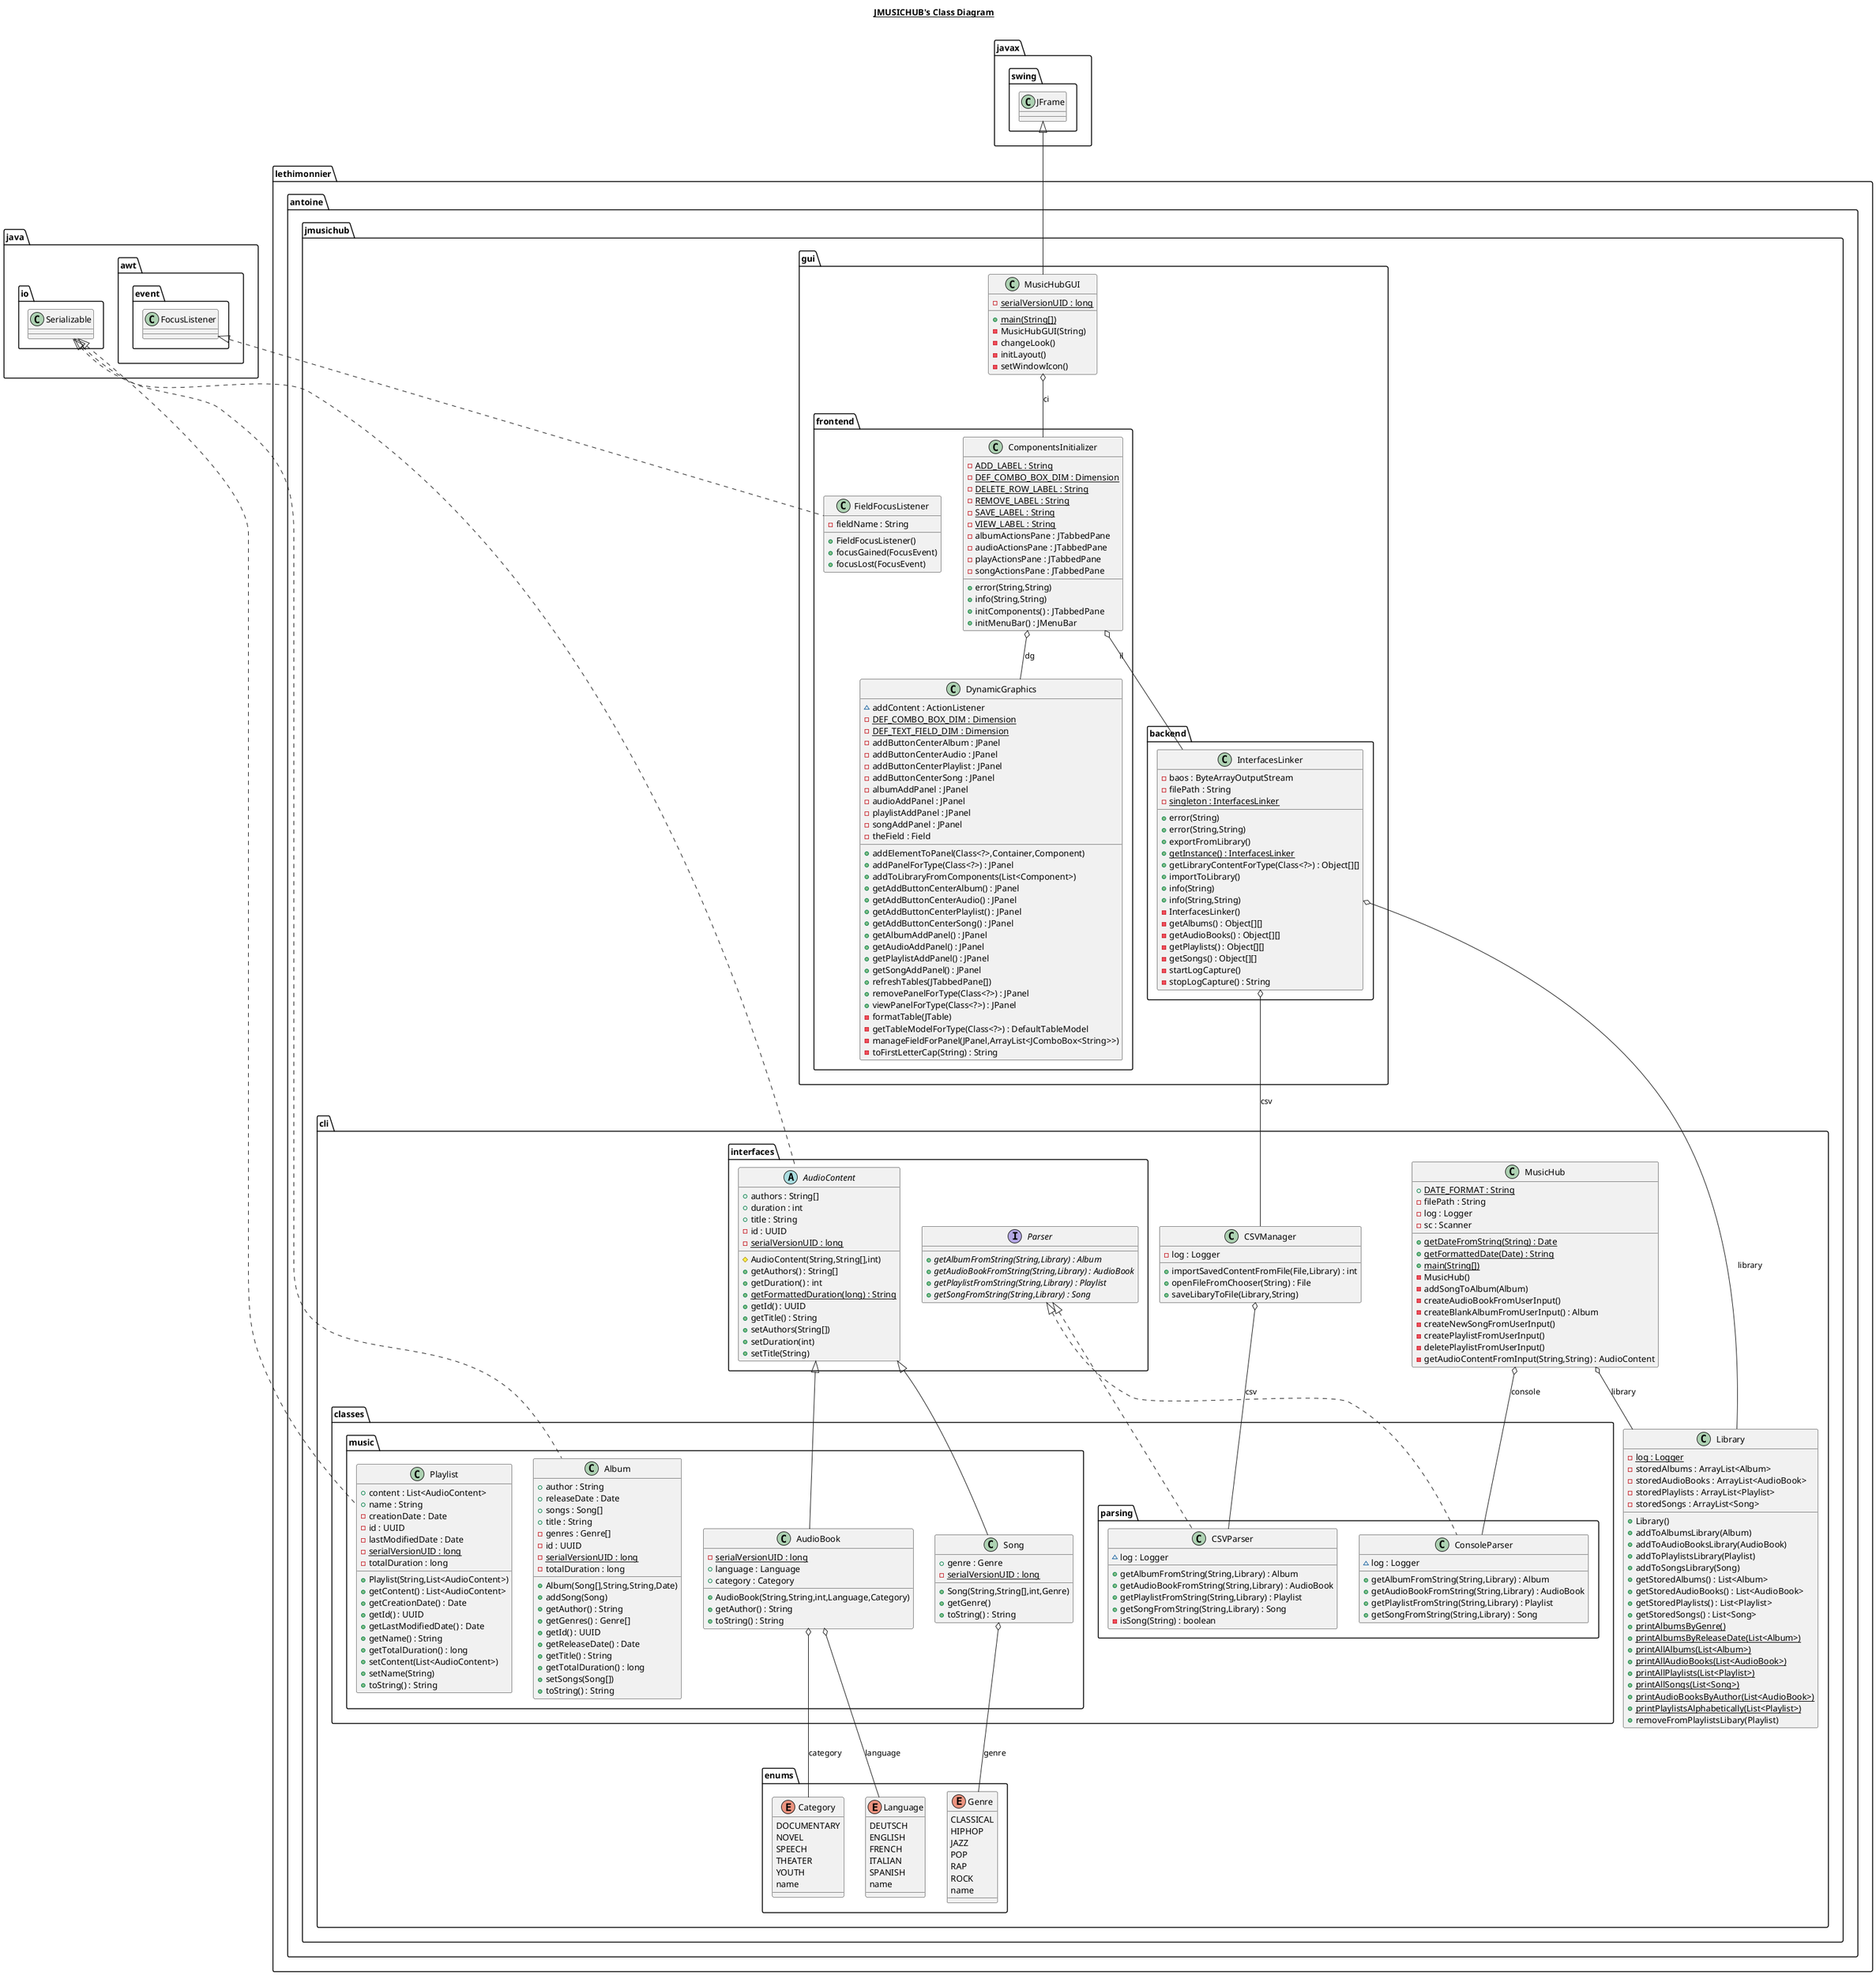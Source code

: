 @startuml

title __JMUSICHUB's Class Diagram__\n

  namespace lethimonnier.antoine.jmusichub.cli {
    class lethimonnier.antoine.jmusichub.cli.CSVManager {
        - log : Logger
        + importSavedContentFromFile(File,Library) : int
        + openFileFromChooser(String) : File
        + saveLibaryToFile(Library,String)
    }
  }

  namespace lethimonnier.antoine.jmusichub.cli {
    class lethimonnier.antoine.jmusichub.cli.Library {
        - {static} log : Logger
        - storedAlbums : ArrayList<Album>
        - storedAudioBooks : ArrayList<AudioBook>
        - storedPlaylists : ArrayList<Playlist>
        - storedSongs : ArrayList<Song>
        + Library()
        + addToAlbumsLibrary(Album)
        + addToAudioBooksLibrary(AudioBook)
        + addToPlaylistsLibrary(Playlist)
        + addToSongsLibrary(Song)
        + getStoredAlbums() : List<Album>
        + getStoredAudioBooks() : List<AudioBook>
        + getStoredPlaylists() : List<Playlist>
        + getStoredSongs() : List<Song>
        + {static} printAlbumsByGenre()
        + {static} printAlbumsByReleaseDate(List<Album>)
        + {static} printAllAlbums(List<Album>)
        + {static} printAllAudioBooks(List<AudioBook>)
        + {static} printAllPlaylists(List<Playlist>)
        + {static} printAllSongs(List<Song>)
        + {static} printAudioBooksByAuthor(List<AudioBook>)
        + {static} printPlaylistsAlphabetically(List<Playlist>)
        + removeFromPlaylistsLibary(Playlist)
    }
  }

  namespace lethimonnier.antoine.jmusichub.cli {
    class lethimonnier.antoine.jmusichub.cli.MusicHub {
        + {static} DATE_FORMAT : String
        - filePath : String
        - log : Logger
        - sc : Scanner
        + {static} getDateFromString(String) : Date
        + {static} getFormattedDate(Date) : String
        + {static} main(String[])
        - MusicHub()
        - addSongToAlbum(Album)
        - createAudioBookFromUserInput()
        - createBlankAlbumFromUserInput() : Album
        - createNewSongFromUserInput()
        - createPlaylistFromUserInput()
        - deletePlaylistFromUserInput()
        - getAudioContentFromInput(String,String) : AudioContent
    }
  }

  namespace lethimonnier.antoine.jmusichub.cli {
    namespace classes.music {
      class lethimonnier.antoine.jmusichub.cli.classes.music.Album {
        + author : String
        + releaseDate : Date
        + songs : Song[]
        + title : String
        - genres : Genre[]
        - id : UUID
        - {static} serialVersionUID : long
        - totalDuration : long
        + Album(Song[],String,String,Date)
        + addSong(Song)
        + getAuthor() : String
        + getGenres() : Genre[]
        + getId() : UUID
        + getReleaseDate() : Date
        + getTitle() : String
        + getTotalDuration() : long
        + setSongs(Song[])
        + toString() : String
      }
    }
  }

  namespace lethimonnier.antoine.jmusichub.cli {
    namespace classes.music {
      class lethimonnier.antoine.jmusichub.cli.classes.music.AudioBook {
        - {static} serialVersionUID : long
        + language : Language
        + category : Category
        + AudioBook(String,String,int,Language,Category)
        + getAuthor() : String
        + toString() : String
      }
    }
  }

  namespace lethimonnier.antoine.jmusichub.cli {
    namespace classes.music {
      class lethimonnier.antoine.jmusichub.cli.classes.music.Playlist {
        + content : List<AudioContent>
        + name : String
        - creationDate : Date
        - id : UUID
        - lastModifiedDate : Date
        - {static} serialVersionUID : long
        - totalDuration : long
        + Playlist(String,List<AudioContent>)
        + getContent() : List<AudioContent>
        + getCreationDate() : Date
        + getId() : UUID
        + getLastModifiedDate() : Date
        + getName() : String
        + getTotalDuration() : long
        + setContent(List<AudioContent>)
        + setName(String)
        + toString() : String
      }
    }
  }

  namespace lethimonnier.antoine.jmusichub.cli {
    namespace classes.music {
      class lethimonnier.antoine.jmusichub.cli.classes.music.Song {
        + genre : Genre
        - {static} serialVersionUID : long
        + Song(String,String[],int,Genre)
        + getGenre()
        + toString() : String
      }
    }
  }

  namespace lethimonnier.antoine.jmusichub.cli {
    namespace classes.parsing {
      class lethimonnier.antoine.jmusichub.cli.classes.parsing.CSVParser {
        ~ log : Logger
        + getAlbumFromString(String,Library) : Album
        + getAudioBookFromString(String,Library) : AudioBook
        + getPlaylistFromString(String,Library) : Playlist
        + getSongFromString(String,Library) : Song
        - isSong(String) : boolean
      }
    }
  }

  namespace lethimonnier.antoine.jmusichub.cli {
    namespace classes.parsing {
      class lethimonnier.antoine.jmusichub.cli.classes.parsing.ConsoleParser {
        ~ log : Logger
        + getAlbumFromString(String,Library) : Album
        + getAudioBookFromString(String,Library) : AudioBook
        + getPlaylistFromString(String,Library) : Playlist
        + getSongFromString(String,Library) : Song
      }
    }
  }

  namespace lethimonnier.antoine.jmusichub.cli {
    namespace enums {
      enum Category {
        DOCUMENTARY
        NOVEL
        SPEECH
        THEATER
        YOUTH
        name
      }
    }
  }

  namespace lethimonnier.antoine.jmusichub.cli {
    namespace enums {
      enum Genre {
        CLASSICAL
        HIPHOP
        JAZZ
        POP
        RAP
        ROCK
        name
      }
    }
  }

  namespace lethimonnier.antoine.jmusichub.cli {
    namespace enums {
      enum Language {
        DEUTSCH
        ENGLISH
        FRENCH
        ITALIAN
        SPANISH
        name
      }
    }
  }

  namespace lethimonnier.antoine.jmusichub.cli {
    namespace interfaces {
      abstract class lethimonnier.antoine.jmusichub.cli.interfaces.AudioContent {
        + authors : String[]
        + duration : int
        + title : String
        - id : UUID
        - {static} serialVersionUID : long
        # AudioContent(String,String[],int)
        + getAuthors() : String[]
        + getDuration() : int
        + {static} getFormattedDuration(long) : String
        + getId() : UUID
        + getTitle() : String
        + setAuthors(String[])
        + setDuration(int)
        + setTitle(String)
      }
    }
  }

  namespace lethimonnier.antoine.jmusichub.cli {
    namespace interfaces {
      interface lethimonnier.antoine.jmusichub.cli.interfaces.Parser {
        + {abstract} getAlbumFromString(String,Library) : Album
        + {abstract} getAudioBookFromString(String,Library) : AudioBook
        + {abstract} getPlaylistFromString(String,Library) : Playlist
        + {abstract} getSongFromString(String,Library) : Song
      }
    }
  }

  namespace lethimonnier.antoine.jmusichub.gui {
    class lethimonnier.antoine.jmusichub.gui.MusicHubGUI {
        - {static} serialVersionUID : long
        + {static} main(String[])
        - MusicHubGUI(String)
        - changeLook()
        - initLayout()
        - setWindowIcon()
    }
  }

  namespace lethimonnier.antoine.jmusichub.gui {
    namespace backend {
      class lethimonnier.antoine.jmusichub.gui.backend.InterfacesLinker {
        - baos : ByteArrayOutputStream
        - filePath : String
        - {static} singleton : InterfacesLinker
        + error(String)
        + error(String,String)
        + exportFromLibrary()
        + {static} getInstance() : InterfacesLinker
        + getLibraryContentForType(Class<?>) : Object[][]
        + importToLibrary()
        + info(String)
        + info(String,String)
        - InterfacesLinker()
        - getAlbums() : Object[][]
        - getAudioBooks() : Object[][]
        - getPlaylists() : Object[][]
        - getSongs() : Object[][]
        - startLogCapture()
        - stopLogCapture() : String
      }
    }
  }

  namespace lethimonnier.antoine.jmusichub.gui {
    namespace frontend {
      class lethimonnier.antoine.jmusichub.gui.frontend.ComponentsInitializer {
        - {static} ADD_LABEL : String
        - {static} DEF_COMBO_BOX_DIM : Dimension
        - {static} DELETE_ROW_LABEL : String
        - {static} REMOVE_LABEL : String
        - {static} SAVE_LABEL : String
        - {static} VIEW_LABEL : String
        - albumActionsPane : JTabbedPane
        - audioActionsPane : JTabbedPane
        - playActionsPane : JTabbedPane
        - songActionsPane : JTabbedPane
        + error(String,String)
        + info(String,String)
        + initComponents() : JTabbedPane
        + initMenuBar() : JMenuBar
      }
    }
  }

  namespace lethimonnier.antoine.jmusichub.gui {
    namespace frontend {
      class lethimonnier.antoine.jmusichub.gui.frontend.DynamicGraphics {
        ~ addContent : ActionListener
        - {static} DEF_COMBO_BOX_DIM : Dimension
        - {static} DEF_TEXT_FIELD_DIM : Dimension
        - addButtonCenterAlbum : JPanel
        - addButtonCenterAudio : JPanel
        - addButtonCenterPlaylist : JPanel
        - addButtonCenterSong : JPanel
        - albumAddPanel : JPanel
        - audioAddPanel : JPanel
        - playlistAddPanel : JPanel
        - songAddPanel : JPanel
        - theField : Field
        + addElementToPanel(Class<?>,Container,Component)
        + addPanelForType(Class<?>) : JPanel
        + addToLibraryFromComponents(List<Component>)
        + getAddButtonCenterAlbum() : JPanel
        + getAddButtonCenterAudio() : JPanel
        + getAddButtonCenterPlaylist() : JPanel
        + getAddButtonCenterSong() : JPanel
        + getAlbumAddPanel() : JPanel
        + getAudioAddPanel() : JPanel
        + getPlaylistAddPanel() : JPanel
        + getSongAddPanel() : JPanel
        + refreshTables(JTabbedPane[])
        + removePanelForType(Class<?>) : JPanel
        + viewPanelForType(Class<?>) : JPanel
        - formatTable(JTable)
        - getTableModelForType(Class<?>) : DefaultTableModel
        - manageFieldForPanel(JPanel,ArrayList<JComboBox<String>>)
        - toFirstLetterCap(String) : String
      }
    }
  }

  namespace lethimonnier.antoine.jmusichub.gui {
    namespace frontend {
      class lethimonnier.antoine.jmusichub.gui.frontend.FieldFocusListener {
       - fieldName : String
       + FieldFocusListener()
       + focusGained(FocusEvent)
       + focusLost(FocusEvent)
      }
    }
  }

  lethimonnier.antoine.jmusichub.cli.CSVManager o-- lethimonnier.antoine.jmusichub.cli.classes.parsing.CSVParser : csv
  lethimonnier.antoine.jmusichub.cli.MusicHub o-- lethimonnier.antoine.jmusichub.cli.classes.parsing.ConsoleParser : console
  lethimonnier.antoine.jmusichub.cli.MusicHub o-- lethimonnier.antoine.jmusichub.cli.Library : library
  lethimonnier.antoine.jmusichub.cli.classes.music.Album .up.|> java.io.Serializable
  lethimonnier.antoine.jmusichub.cli.classes.music.AudioBook -up-|> lethimonnier.antoine.jmusichub.cli.interfaces.AudioContent
  lethimonnier.antoine.jmusichub.cli.classes.music.AudioBook o-- lethimonnier.antoine.jmusichub.cli.enums.Category : category
  lethimonnier.antoine.jmusichub.cli.classes.music.AudioBook o-- lethimonnier.antoine.jmusichub.cli.enums.Language : language
  lethimonnier.antoine.jmusichub.cli.classes.music.Playlist .up.|> java.io.Serializable
  lethimonnier.antoine.jmusichub.cli.classes.music.Song -up-|> lethimonnier.antoine.jmusichub.cli.interfaces.AudioContent
  lethimonnier.antoine.jmusichub.cli.classes.music.Song o-- lethimonnier.antoine.jmusichub.cli.enums.Genre : genre
  lethimonnier.antoine.jmusichub.cli.classes.parsing.CSVParser .up.|> lethimonnier.antoine.jmusichub.cli.interfaces.Parser
  lethimonnier.antoine.jmusichub.cli.classes.parsing.ConsoleParser .up.|> lethimonnier.antoine.jmusichub.cli.interfaces.Parser
  lethimonnier.antoine.jmusichub.cli.interfaces.AudioContent .up.|> java.io.Serializable
  lethimonnier.antoine.jmusichub.gui.MusicHubGUI -up-|> javax.swing.JFrame
  lethimonnier.antoine.jmusichub.gui.MusicHubGUI o-- lethimonnier.antoine.jmusichub.gui.frontend.ComponentsInitializer : ci
  lethimonnier.antoine.jmusichub.gui.backend.InterfacesLinker o-- lethimonnier.antoine.jmusichub.cli.CSVManager : csv
  lethimonnier.antoine.jmusichub.gui.backend.InterfacesLinker o-- lethimonnier.antoine.jmusichub.cli.Library : library
  lethimonnier.antoine.jmusichub.gui.frontend.ComponentsInitializer o-- lethimonnier.antoine.jmusichub.gui.frontend.DynamicGraphics : dg
  lethimonnier.antoine.jmusichub.gui.frontend.ComponentsInitializer o-- lethimonnier.antoine.jmusichub.gui.backend.InterfacesLinker : il
  lethimonnier.antoine.jmusichub.gui.frontend.FieldFocusListener .up.|> java.awt.event.FocusListener

@enduml
